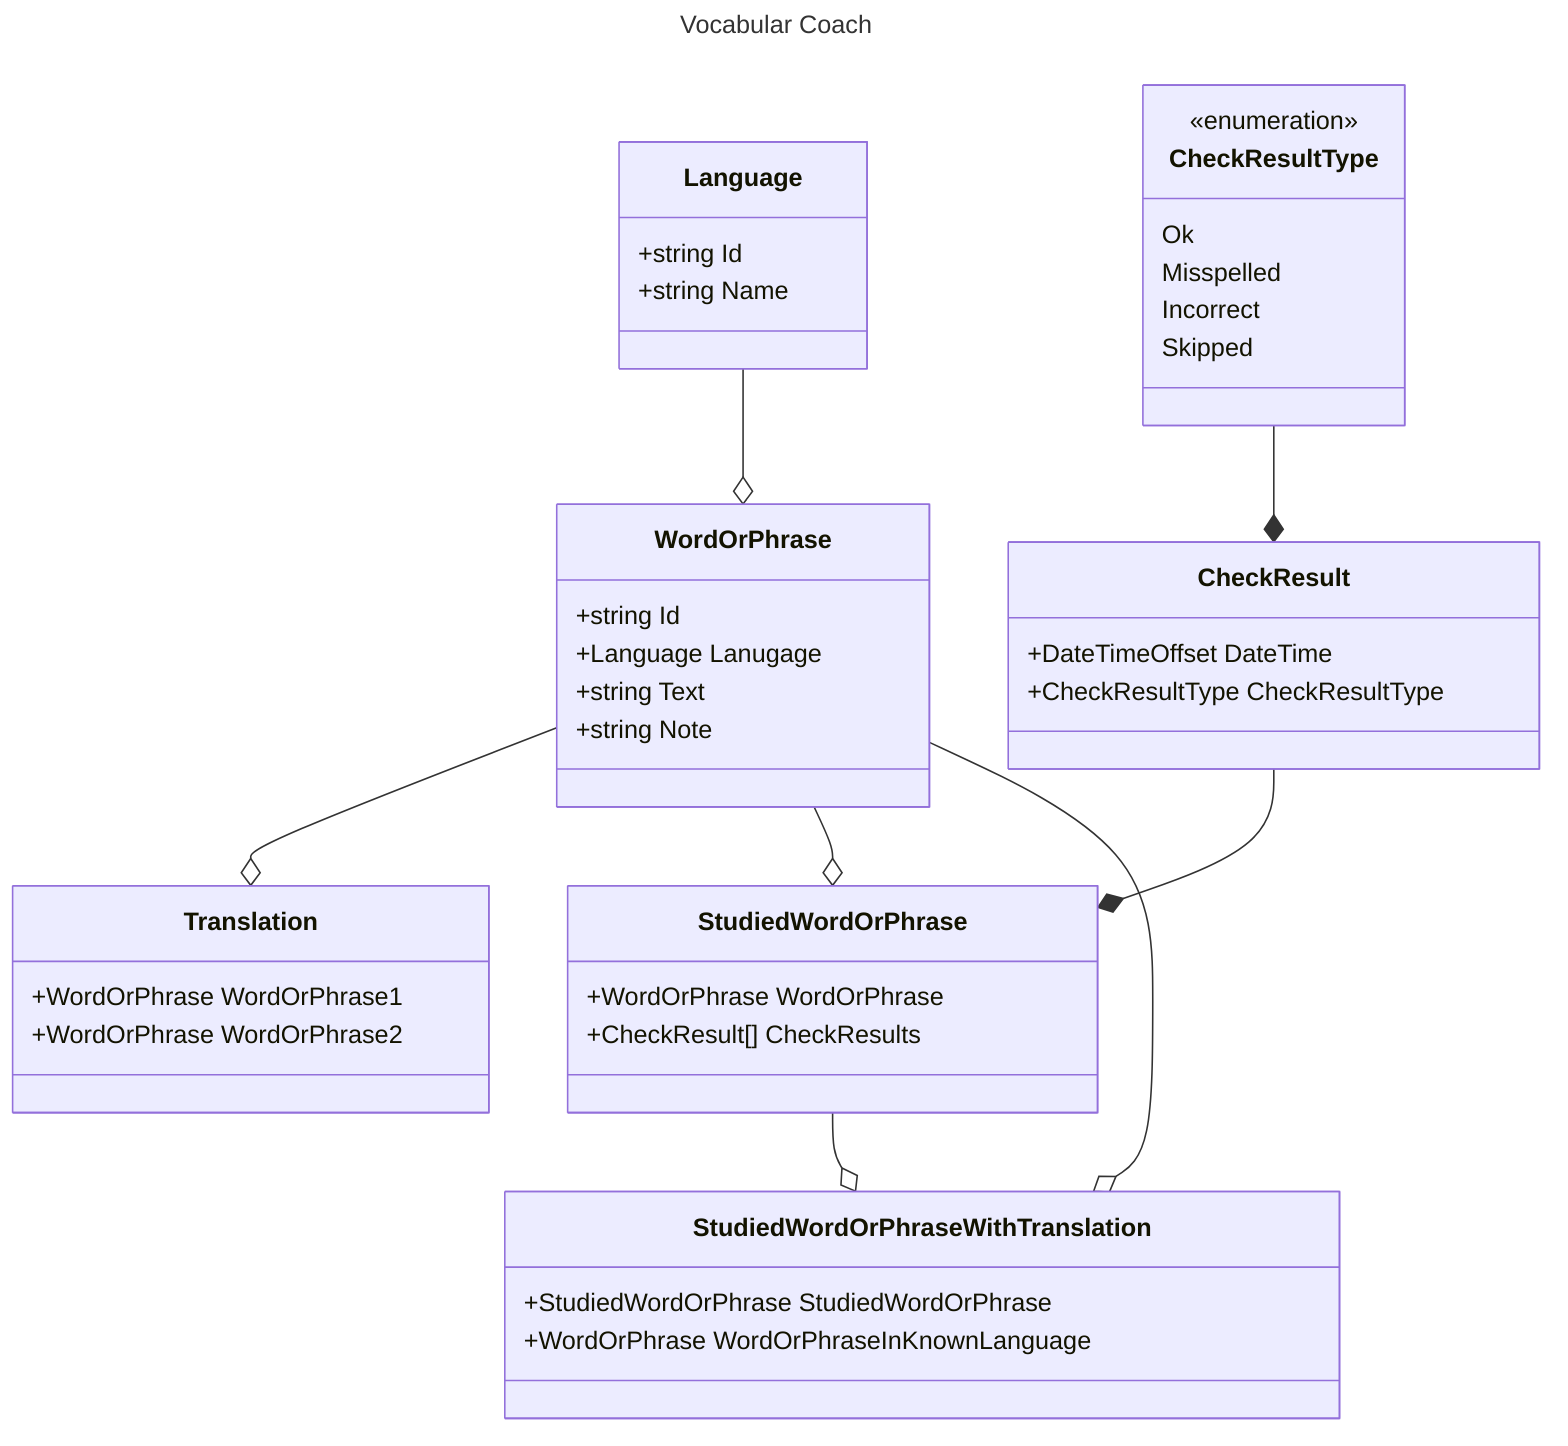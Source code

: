 ---
title: Vocabular Coach
---

classDiagram
direction BT

class Language {
    +string Id
    +string Name
}

class WordOrPhrase {
    +string Id
    +Language Lanugage
    +string Text
    +string Note
}

class Translation {
    +WordOrPhrase WordOrPhrase1
    +WordOrPhrase WordOrPhrase2
}

class StudiedWordOrPhrase {
    +WordOrPhrase WordOrPhrase
    +CheckResult[] CheckResults
}

class CheckResult {
    +DateTimeOffset DateTime
    +CheckResultType CheckResultType
}

class CheckResultType {
    <<enumeration>>
    Ok
    Misspelled
    Incorrect
    Skipped
}

class StudiedWordOrPhraseWithTranslation {
    +StudiedWordOrPhrase StudiedWordOrPhrase
    +WordOrPhrase WordOrPhraseInKnownLanguage
}

WordOrPhrase o-- Language
Translation o-- WordOrPhrase
StudiedWordOrPhrase o-- WordOrPhrase
StudiedWordOrPhrase *-- CheckResult
CheckResult *-- CheckResultType

StudiedWordOrPhraseWithTranslation o-- StudiedWordOrPhrase
StudiedWordOrPhraseWithTranslation o-- WordOrPhrase